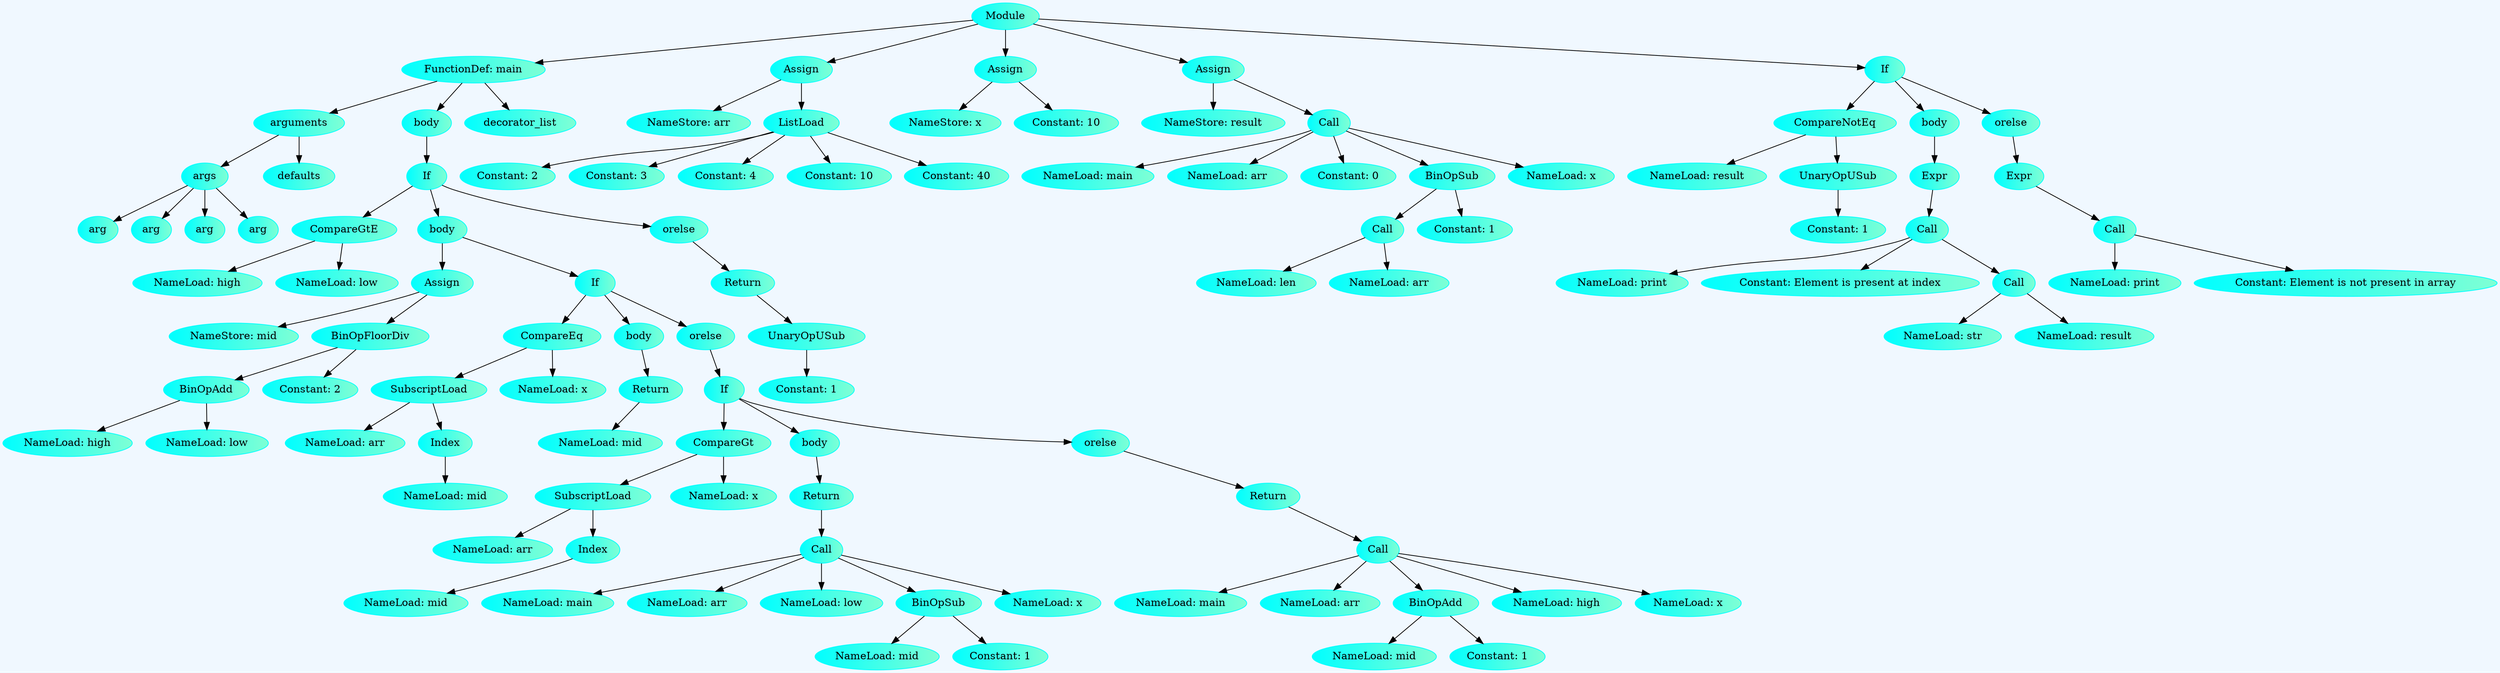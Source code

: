 digraph "Abstract Syntax Tree" {
	node [color="cyan:aquamarine" "font color"=black style=filled]
	bgcolor=aliceblue
	0 [label=Module]
	1 [label="FunctionDef: main"]
	2 [label=arguments]
	3 [label=args]
	4 [label=arg]
	5 [label=arg]
	6 [label=arg]
	7 [label=arg]
	8 [label=defaults]
	9 [label=body]
	10 [label=If]
	11 [label=CompareGtE]
	12 [label="NameLoad: high"]
	13 [label="NameLoad: low"]
	14 [label=body]
	15 [label=Assign]
	16 [label="NameStore: mid"]
	17 [label=BinOpFloorDiv]
	18 [label=BinOpAdd]
	19 [label="NameLoad: high"]
	20 [label="NameLoad: low"]
	21 [label="Constant: 2"]
	22 [label=If]
	23 [label=CompareEq]
	24 [label=SubscriptLoad]
	25 [label="NameLoad: arr"]
	26 [label=Index]
	27 [label="NameLoad: mid"]
	28 [label="NameLoad: x"]
	29 [label=body]
	30 [label=Return]
	31 [label="NameLoad: mid"]
	32 [label=orelse]
	33 [label=If]
	34 [label=CompareGt]
	35 [label=SubscriptLoad]
	36 [label="NameLoad: arr"]
	37 [label=Index]
	38 [label="NameLoad: mid"]
	39 [label="NameLoad: x"]
	40 [label=body]
	41 [label=Return]
	42 [label=Call]
	43 [label="NameLoad: main"]
	44 [label="NameLoad: arr"]
	45 [label="NameLoad: low"]
	46 [label=BinOpSub]
	47 [label="NameLoad: mid"]
	48 [label="Constant: 1"]
	49 [label="NameLoad: x"]
	50 [label=orelse]
	51 [label=Return]
	52 [label=Call]
	53 [label="NameLoad: main"]
	54 [label="NameLoad: arr"]
	55 [label=BinOpAdd]
	56 [label="NameLoad: mid"]
	57 [label="Constant: 1"]
	58 [label="NameLoad: high"]
	59 [label="NameLoad: x"]
	60 [label=orelse]
	61 [label=Return]
	62 [label=UnaryOpUSub]
	63 [label="Constant: 1"]
	64 [label=decorator_list]
	65 [label=Assign]
	66 [label="NameStore: arr"]
	67 [label=ListLoad]
	68 [label="Constant: 2"]
	69 [label="Constant: 3"]
	70 [label="Constant: 4"]
	71 [label="Constant: 10"]
	72 [label="Constant: 40"]
	73 [label=Assign]
	74 [label="NameStore: x"]
	75 [label="Constant: 10"]
	76 [label=Assign]
	77 [label="NameStore: result"]
	78 [label=Call]
	79 [label="NameLoad: main"]
	80 [label="NameLoad: arr"]
	81 [label="Constant: 0"]
	82 [label=BinOpSub]
	83 [label=Call]
	84 [label="NameLoad: len"]
	85 [label="NameLoad: arr"]
	86 [label="Constant: 1"]
	87 [label="NameLoad: x"]
	88 [label=If]
	89 [label=CompareNotEq]
	90 [label="NameLoad: result"]
	91 [label=UnaryOpUSub]
	92 [label="Constant: 1"]
	93 [label=body]
	94 [label=Expr]
	95 [label=Call]
	96 [label="NameLoad: print"]
	97 [label="Constant: Element is present at index"]
	98 [label=Call]
	99 [label="NameLoad: str"]
	100 [label="NameLoad: result"]
	101 [label=orelse]
	102 [label=Expr]
	103 [label=Call]
	104 [label="NameLoad: print"]
	105 [label="Constant: Element is not present in array"]
	0 -> 1
	0 -> 65
	0 -> 73
	0 -> 76
	0 -> 88
	1 -> 2
	1 -> 9
	1 -> 64
	2 -> 3
	2 -> 8
	3 -> 4
	3 -> 5
	3 -> 6
	3 -> 7
	9 -> 10
	10 -> 11
	10 -> 14
	10 -> 60
	11 -> 12
	11 -> 13
	14 -> 15
	14 -> 22
	15 -> 16
	15 -> 17
	17 -> 18
	17 -> 21
	18 -> 19
	18 -> 20
	22 -> 23
	22 -> 29
	22 -> 32
	23 -> 24
	23 -> 28
	24 -> 25
	24 -> 26
	26 -> 27
	29 -> 30
	30 -> 31
	32 -> 33
	33 -> 34
	33 -> 40
	33 -> 50
	34 -> 35
	34 -> 39
	35 -> 36
	35 -> 37
	37 -> 38
	40 -> 41
	41 -> 42
	42 -> 43
	42 -> 44
	42 -> 45
	42 -> 46
	42 -> 49
	46 -> 47
	46 -> 48
	50 -> 51
	51 -> 52
	52 -> 53
	52 -> 54
	52 -> 55
	52 -> 58
	52 -> 59
	55 -> 56
	55 -> 57
	60 -> 61
	61 -> 62
	62 -> 63
	65 -> 66
	65 -> 67
	67 -> 68
	67 -> 69
	67 -> 70
	67 -> 71
	67 -> 72
	73 -> 74
	73 -> 75
	76 -> 77
	76 -> 78
	78 -> 79
	78 -> 80
	78 -> 81
	78 -> 82
	78 -> 87
	82 -> 83
	82 -> 86
	83 -> 84
	83 -> 85
	88 -> 89
	88 -> 93
	88 -> 101
	89 -> 90
	89 -> 91
	91 -> 92
	93 -> 94
	94 -> 95
	95 -> 96
	95 -> 97
	95 -> 98
	98 -> 99
	98 -> 100
	101 -> 102
	102 -> 103
	103 -> 104
	103 -> 105
}

